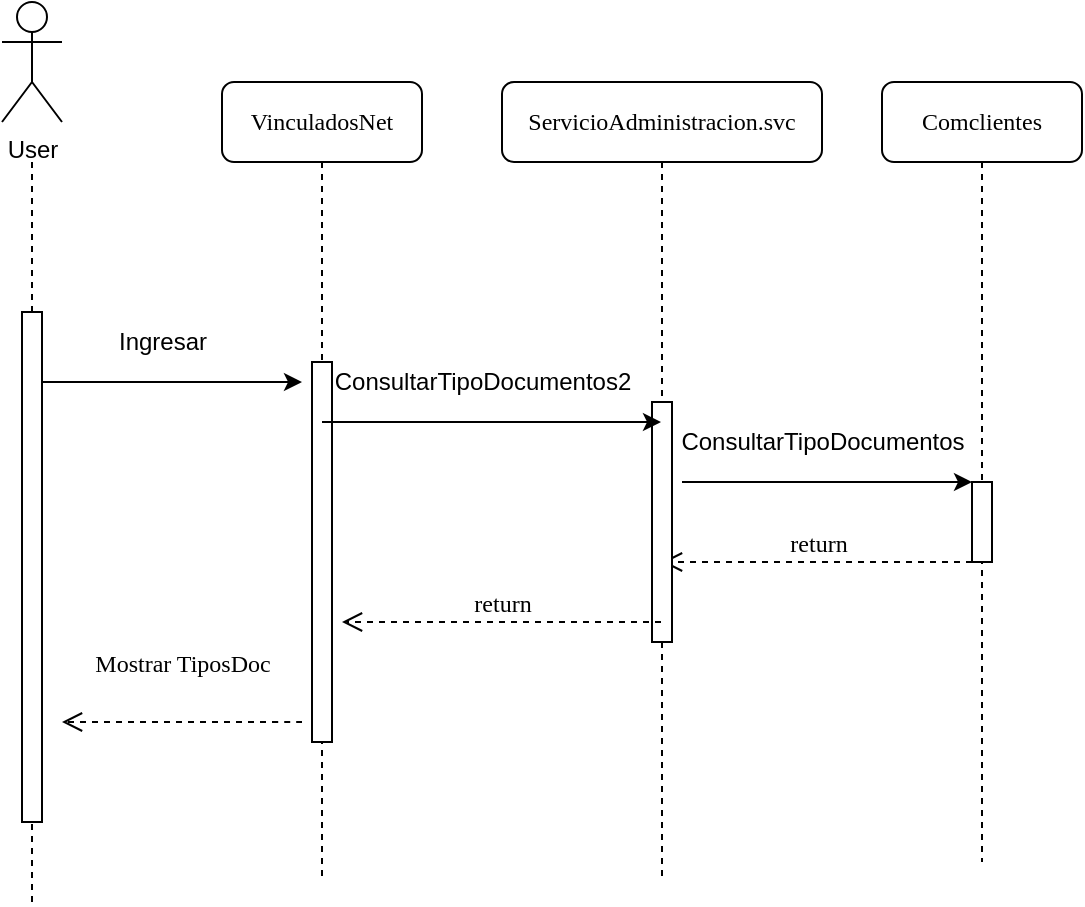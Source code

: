 <mxfile version="13.6.2" type="github">
  <diagram name="Page-1" id="13e1069c-82ec-6db2-03f1-153e76fe0fe0">
    <mxGraphModel dx="1296" dy="640" grid="1" gridSize="10" guides="1" tooltips="1" connect="1" arrows="1" fold="1" page="1" pageScale="1" pageWidth="1100" pageHeight="850" background="#ffffff" math="0" shadow="0">
      <root>
        <mxCell id="0" />
        <mxCell id="1" parent="0" />
        <mxCell id="yHC1-a1WOlPlJ6HQrhwn-19" value="" style="endArrow=none;dashed=1;html=1;" edge="1" parent="1" source="7baba1c4bc27f4b0-10">
          <mxGeometry width="50" height="50" relative="1" as="geometry">
            <mxPoint x="135" y="430" as="sourcePoint" />
            <mxPoint x="135" y="120" as="targetPoint" />
          </mxGeometry>
        </mxCell>
        <mxCell id="7baba1c4bc27f4b0-3" value="VinculadosNet" style="shape=umlLifeline;perimeter=lifelinePerimeter;whiteSpace=wrap;html=1;container=1;collapsible=0;recursiveResize=0;outlineConnect=0;rounded=1;shadow=0;comic=0;labelBackgroundColor=none;strokeWidth=1;fontFamily=Verdana;fontSize=12;align=center;" parent="1" vertex="1">
          <mxGeometry x="230" y="80" width="100" height="400" as="geometry" />
        </mxCell>
        <mxCell id="7baba1c4bc27f4b0-13" value="" style="html=1;points=[];perimeter=orthogonalPerimeter;rounded=0;shadow=0;comic=0;labelBackgroundColor=none;strokeWidth=1;fontFamily=Verdana;fontSize=12;align=center;" parent="7baba1c4bc27f4b0-3" vertex="1">
          <mxGeometry x="45" y="140" width="10" height="190" as="geometry" />
        </mxCell>
        <mxCell id="7baba1c4bc27f4b0-30" value="return" style="html=1;verticalAlign=bottom;endArrow=open;dashed=1;endSize=8;labelBackgroundColor=none;fontFamily=Verdana;fontSize=12;edgeStyle=elbowEdgeStyle;elbow=vertical;" parent="1" target="yHC1-a1WOlPlJ6HQrhwn-21" edge="1">
          <mxGeometry relative="1" as="geometry">
            <mxPoint x="430" y="320" as="targetPoint" />
            <Array as="points">
              <mxPoint x="545" y="320" />
            </Array>
            <mxPoint x="605" y="320" as="sourcePoint" />
          </mxGeometry>
        </mxCell>
        <object label="User" id="yHC1-a1WOlPlJ6HQrhwn-17">
          <mxCell style="shape=umlActor;verticalLabelPosition=bottom;verticalAlign=top;html=1;outlineConnect=0;rounded=0;" vertex="1" parent="1">
            <mxGeometry x="120" y="40" width="30" height="60" as="geometry" />
          </mxCell>
        </object>
        <mxCell id="7baba1c4bc27f4b0-10" value="" style="html=1;points=[];perimeter=orthogonalPerimeter;rounded=0;shadow=0;comic=0;labelBackgroundColor=none;strokeWidth=1;fontFamily=Verdana;fontSize=12;align=center;" parent="1" vertex="1">
          <mxGeometry x="130" y="195" width="10" height="255" as="geometry" />
        </mxCell>
        <mxCell id="yHC1-a1WOlPlJ6HQrhwn-20" value="" style="endArrow=none;dashed=1;html=1;" edge="1" parent="1" target="7baba1c4bc27f4b0-10">
          <mxGeometry width="50" height="50" relative="1" as="geometry">
            <mxPoint x="135" y="490" as="sourcePoint" />
            <mxPoint x="135" y="140" as="targetPoint" />
          </mxGeometry>
        </mxCell>
        <mxCell id="yHC1-a1WOlPlJ6HQrhwn-21" value="ServicioAdministracion.svc" style="shape=umlLifeline;perimeter=lifelinePerimeter;whiteSpace=wrap;html=1;container=1;collapsible=0;recursiveResize=0;outlineConnect=0;rounded=1;shadow=0;comic=0;labelBackgroundColor=none;strokeWidth=1;fontFamily=Verdana;fontSize=12;align=center;" vertex="1" parent="1">
          <mxGeometry x="370" y="80" width="160" height="400" as="geometry" />
        </mxCell>
        <mxCell id="yHC1-a1WOlPlJ6HQrhwn-22" value="" style="html=1;points=[];perimeter=orthogonalPerimeter;rounded=0;shadow=0;comic=0;labelBackgroundColor=none;strokeWidth=1;fontFamily=Verdana;fontSize=12;align=center;" vertex="1" parent="yHC1-a1WOlPlJ6HQrhwn-21">
          <mxGeometry x="75" y="160" width="10" height="120" as="geometry" />
        </mxCell>
        <mxCell id="yHC1-a1WOlPlJ6HQrhwn-23" value="Comclientes" style="shape=umlLifeline;perimeter=lifelinePerimeter;whiteSpace=wrap;html=1;container=1;collapsible=0;recursiveResize=0;outlineConnect=0;rounded=1;shadow=0;comic=0;labelBackgroundColor=none;strokeWidth=1;fontFamily=Verdana;fontSize=12;align=center;" vertex="1" parent="1">
          <mxGeometry x="560" y="80" width="100" height="390" as="geometry" />
        </mxCell>
        <mxCell id="yHC1-a1WOlPlJ6HQrhwn-24" value="" style="html=1;points=[];perimeter=orthogonalPerimeter;rounded=0;shadow=0;comic=0;labelBackgroundColor=none;strokeWidth=1;fontFamily=Verdana;fontSize=12;align=center;" vertex="1" parent="yHC1-a1WOlPlJ6HQrhwn-23">
          <mxGeometry x="45" y="200" width="10" height="40" as="geometry" />
        </mxCell>
        <mxCell id="yHC1-a1WOlPlJ6HQrhwn-25" value="" style="endArrow=classic;html=1;" edge="1" parent="1" source="7baba1c4bc27f4b0-10">
          <mxGeometry width="50" height="50" relative="1" as="geometry">
            <mxPoint x="470" y="220" as="sourcePoint" />
            <mxPoint x="270" y="230" as="targetPoint" />
          </mxGeometry>
        </mxCell>
        <mxCell id="yHC1-a1WOlPlJ6HQrhwn-26" value="Ingresar" style="text;html=1;align=center;verticalAlign=middle;resizable=0;points=[];autosize=1;" vertex="1" parent="1">
          <mxGeometry x="170" y="200" width="60" height="20" as="geometry" />
        </mxCell>
        <mxCell id="yHC1-a1WOlPlJ6HQrhwn-27" value="" style="endArrow=classic;html=1;" edge="1" parent="1" target="yHC1-a1WOlPlJ6HQrhwn-21">
          <mxGeometry width="50" height="50" relative="1" as="geometry">
            <mxPoint x="280" y="250" as="sourcePoint" />
            <mxPoint x="410" y="250" as="targetPoint" />
          </mxGeometry>
        </mxCell>
        <mxCell id="yHC1-a1WOlPlJ6HQrhwn-28" value="ConsultarTipoDocumentos2" style="text;html=1;align=center;verticalAlign=middle;resizable=0;points=[];autosize=1;" vertex="1" parent="1">
          <mxGeometry x="280" y="220" width="160" height="20" as="geometry" />
        </mxCell>
        <mxCell id="yHC1-a1WOlPlJ6HQrhwn-29" value="" style="endArrow=classic;html=1;" edge="1" parent="1" target="yHC1-a1WOlPlJ6HQrhwn-24">
          <mxGeometry width="50" height="50" relative="1" as="geometry">
            <mxPoint x="460" y="280" as="sourcePoint" />
            <mxPoint x="560" y="280" as="targetPoint" />
          </mxGeometry>
        </mxCell>
        <mxCell id="yHC1-a1WOlPlJ6HQrhwn-30" value="ConsultarTipoDocumentos" style="text;html=1;align=center;verticalAlign=middle;resizable=0;points=[];autosize=1;" vertex="1" parent="1">
          <mxGeometry x="450" y="250" width="160" height="20" as="geometry" />
        </mxCell>
        <mxCell id="yHC1-a1WOlPlJ6HQrhwn-31" value="return" style="html=1;verticalAlign=bottom;endArrow=open;dashed=1;endSize=8;labelBackgroundColor=none;fontFamily=Verdana;fontSize=12;edgeStyle=elbowEdgeStyle;elbow=vertical;" edge="1" parent="1" source="yHC1-a1WOlPlJ6HQrhwn-21">
          <mxGeometry relative="1" as="geometry">
            <mxPoint x="290" y="350" as="targetPoint" />
            <Array as="points">
              <mxPoint x="405" y="350" />
            </Array>
            <mxPoint x="410" y="350" as="sourcePoint" />
          </mxGeometry>
        </mxCell>
        <mxCell id="yHC1-a1WOlPlJ6HQrhwn-32" value="Mostrar TiposDoc" style="html=1;verticalAlign=bottom;endArrow=open;dashed=1;endSize=8;labelBackgroundColor=none;fontFamily=Verdana;fontSize=12;edgeStyle=elbowEdgeStyle;elbow=vertical;" edge="1" parent="1">
          <mxGeometry y="-20" relative="1" as="geometry">
            <mxPoint x="150" y="400" as="targetPoint" />
            <Array as="points">
              <mxPoint x="265" y="400" />
            </Array>
            <mxPoint x="270" y="400" as="sourcePoint" />
            <mxPoint as="offset" />
          </mxGeometry>
        </mxCell>
      </root>
    </mxGraphModel>
  </diagram>
</mxfile>
